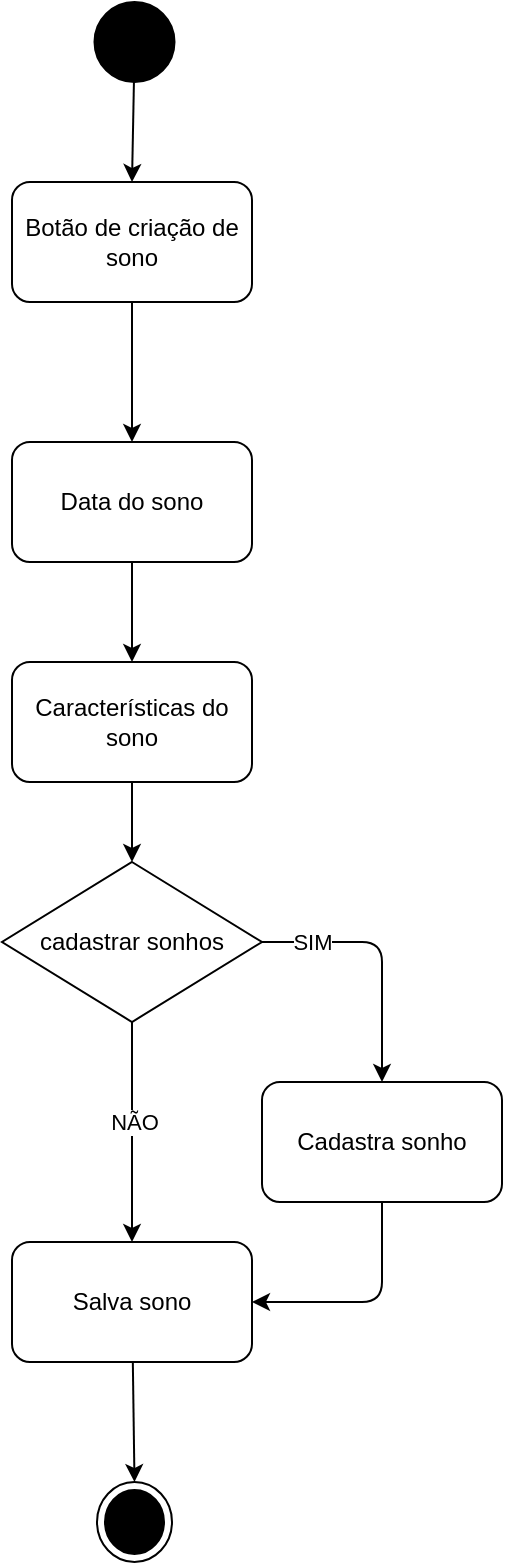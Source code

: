 <mxfile>
    <diagram id="yAOtjO7acrzMtTtR3ksc" name="Page-1">
        <mxGraphModel dx="702" dy="1663" grid="1" gridSize="10" guides="1" tooltips="1" connect="1" arrows="1" fold="1" page="1" pageScale="1" pageWidth="850" pageHeight="1100" math="0" shadow="0">
            <root>
                <mxCell id="0"/>
                <mxCell id="1" parent="0"/>
                <mxCell id="43" style="edgeStyle=none;html=1;entryX=0.5;entryY=0;entryDx=0;entryDy=0;" edge="1" parent="1" source="3" target="41">
                    <mxGeometry relative="1" as="geometry"/>
                </mxCell>
                <mxCell id="3" value="" style="ellipse;fillColor=strokeColor;" vertex="1" parent="1">
                    <mxGeometry x="481.25" y="-260" width="40" height="40" as="geometry"/>
                </mxCell>
                <mxCell id="9" style="edgeStyle=none;html=1;entryX=0.5;entryY=0;entryDx=0;entryDy=0;" edge="1" parent="1" source="10" target="14">
                    <mxGeometry relative="1" as="geometry"/>
                </mxCell>
                <mxCell id="10" value="Data do sono" style="rounded=1;whiteSpace=wrap;html=1;" vertex="1" parent="1">
                    <mxGeometry x="440" y="-40" width="120" height="60" as="geometry"/>
                </mxCell>
                <mxCell id="34" style="edgeStyle=none;html=1;entryX=0.5;entryY=0;entryDx=0;entryDy=0;" edge="1" parent="1" source="14" target="33">
                    <mxGeometry relative="1" as="geometry"/>
                </mxCell>
                <mxCell id="14" value="Características do sono" style="rounded=1;whiteSpace=wrap;html=1;" vertex="1" parent="1">
                    <mxGeometry x="440" y="70" width="120" height="60" as="geometry"/>
                </mxCell>
                <mxCell id="28" value="" style="ellipse;html=1;shape=endState;fillColor=strokeColor;" vertex="1" parent="1">
                    <mxGeometry x="482.5" y="480" width="37.5" height="40" as="geometry"/>
                </mxCell>
                <mxCell id="38" style="edgeStyle=none;html=1;entryX=0.5;entryY=0;entryDx=0;entryDy=0;" edge="1" parent="1" source="33" target="37">
                    <mxGeometry relative="1" as="geometry">
                        <Array as="points">
                            <mxPoint x="625" y="210"/>
                        </Array>
                    </mxGeometry>
                </mxCell>
                <mxCell id="44" value="SIM" style="edgeLabel;html=1;align=center;verticalAlign=middle;resizable=0;points=[];" vertex="1" connectable="0" parent="38">
                    <mxGeometry x="-0.785" y="4" relative="1" as="geometry">
                        <mxPoint x="11" y="4" as="offset"/>
                    </mxGeometry>
                </mxCell>
                <mxCell id="39" style="edgeStyle=none;html=1;entryX=0.5;entryY=0;entryDx=0;entryDy=0;" edge="1" parent="1" source="33" target="36">
                    <mxGeometry relative="1" as="geometry"/>
                </mxCell>
                <mxCell id="45" value="NÃO" style="edgeLabel;html=1;align=center;verticalAlign=middle;resizable=0;points=[];" vertex="1" connectable="0" parent="39">
                    <mxGeometry x="-0.622" y="-2" relative="1" as="geometry">
                        <mxPoint x="3" y="29" as="offset"/>
                    </mxGeometry>
                </mxCell>
                <mxCell id="33" value="cadastrar sonhos" style="rhombus;whiteSpace=wrap;html=1;" vertex="1" parent="1">
                    <mxGeometry x="435" y="170" width="130" height="80" as="geometry"/>
                </mxCell>
                <mxCell id="40" style="edgeStyle=none;html=1;entryX=0.5;entryY=0;entryDx=0;entryDy=0;" edge="1" parent="1" source="36" target="28">
                    <mxGeometry relative="1" as="geometry"/>
                </mxCell>
                <mxCell id="36" value="Salva sono" style="rounded=1;whiteSpace=wrap;html=1;" vertex="1" parent="1">
                    <mxGeometry x="440" y="360" width="120" height="60" as="geometry"/>
                </mxCell>
                <mxCell id="46" style="edgeStyle=none;html=1;entryX=1;entryY=0.5;entryDx=0;entryDy=0;" edge="1" parent="1" source="37" target="36">
                    <mxGeometry relative="1" as="geometry">
                        <Array as="points">
                            <mxPoint x="625" y="390"/>
                        </Array>
                    </mxGeometry>
                </mxCell>
                <mxCell id="37" value="Cadastra sonho" style="rounded=1;whiteSpace=wrap;html=1;" vertex="1" parent="1">
                    <mxGeometry x="565" y="280" width="120" height="60" as="geometry"/>
                </mxCell>
                <mxCell id="42" style="edgeStyle=none;html=1;entryX=0.5;entryY=0;entryDx=0;entryDy=0;" edge="1" parent="1" source="41" target="10">
                    <mxGeometry relative="1" as="geometry"/>
                </mxCell>
                <mxCell id="41" value="Botão de criação de sono" style="rounded=1;whiteSpace=wrap;html=1;" vertex="1" parent="1">
                    <mxGeometry x="440" y="-170" width="120" height="60" as="geometry"/>
                </mxCell>
            </root>
        </mxGraphModel>
    </diagram>
</mxfile>